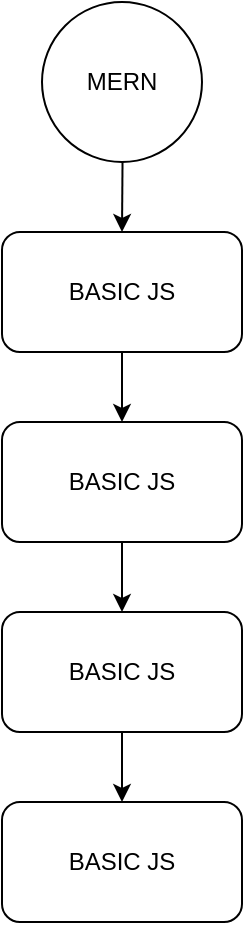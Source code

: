 <mxfile>
    <diagram id="zXhsXGt5TYZrFir4ISeT" name="Page-1">
        <mxGraphModel dx="538" dy="323" grid="1" gridSize="10" guides="0" tooltips="1" connect="1" arrows="1" fold="1" page="1" pageScale="1" pageWidth="850" pageHeight="1100" math="0" shadow="0">
            <root>
                <mxCell id="0"/>
                <mxCell id="1" parent="0"/>
                <mxCell id="10" value="" style="edgeStyle=none;html=1;" edge="1" parent="1" source="3" target="8">
                    <mxGeometry relative="1" as="geometry"/>
                </mxCell>
                <object label="" mern="k" id="3">
                    <mxCell style="ellipse;whiteSpace=wrap;html=1;aspect=fixed;" parent="1" vertex="1">
                        <mxGeometry x="60" y="25" width="80" height="80" as="geometry"/>
                    </mxCell>
                </object>
                <mxCell id="6" value="MERN" style="text;html=1;strokeColor=none;fillColor=none;align=center;verticalAlign=middle;whiteSpace=wrap;rounded=0;" vertex="1" parent="1">
                    <mxGeometry x="70" y="50" width="60" height="30" as="geometry"/>
                </mxCell>
                <mxCell id="8" value="" style="rounded=1;whiteSpace=wrap;html=1;" vertex="1" parent="1">
                    <mxGeometry x="40" y="140" width="120" height="60" as="geometry"/>
                </mxCell>
                <mxCell id="11" value="BASIC JS" style="text;html=1;strokeColor=none;fillColor=none;align=center;verticalAlign=middle;whiteSpace=wrap;rounded=0;" vertex="1" parent="1">
                    <mxGeometry x="70" y="155" width="60" height="30" as="geometry"/>
                </mxCell>
                <mxCell id="14" value="" style="edgeStyle=none;html=1;" edge="1" target="15" parent="1">
                    <mxGeometry relative="1" as="geometry">
                        <mxPoint x="100" y="200" as="sourcePoint"/>
                    </mxGeometry>
                </mxCell>
                <mxCell id="15" value="" style="rounded=1;whiteSpace=wrap;html=1;" vertex="1" parent="1">
                    <mxGeometry x="40" y="235" width="120" height="60" as="geometry"/>
                </mxCell>
                <mxCell id="16" value="BASIC JS" style="text;html=1;strokeColor=none;fillColor=none;align=center;verticalAlign=middle;whiteSpace=wrap;rounded=0;" vertex="1" parent="1">
                    <mxGeometry x="70" y="250" width="60" height="30" as="geometry"/>
                </mxCell>
                <mxCell id="17" value="" style="edgeStyle=none;html=1;" edge="1" target="18" parent="1">
                    <mxGeometry relative="1" as="geometry">
                        <mxPoint x="100" y="295" as="sourcePoint"/>
                    </mxGeometry>
                </mxCell>
                <mxCell id="18" value="" style="rounded=1;whiteSpace=wrap;html=1;" vertex="1" parent="1">
                    <mxGeometry x="40" y="330" width="120" height="60" as="geometry"/>
                </mxCell>
                <mxCell id="19" value="BASIC JS" style="text;html=1;strokeColor=none;fillColor=none;align=center;verticalAlign=middle;whiteSpace=wrap;rounded=0;" vertex="1" parent="1">
                    <mxGeometry x="70" y="345" width="60" height="30" as="geometry"/>
                </mxCell>
                <mxCell id="20" value="" style="edgeStyle=none;html=1;" edge="1" target="21" parent="1">
                    <mxGeometry relative="1" as="geometry">
                        <mxPoint x="100" y="390" as="sourcePoint"/>
                    </mxGeometry>
                </mxCell>
                <mxCell id="21" value="" style="rounded=1;whiteSpace=wrap;html=1;" vertex="1" parent="1">
                    <mxGeometry x="40" y="425" width="120" height="60" as="geometry"/>
                </mxCell>
                <mxCell id="22" value="BASIC JS" style="text;html=1;strokeColor=none;fillColor=none;align=center;verticalAlign=middle;whiteSpace=wrap;rounded=0;" vertex="1" parent="1">
                    <mxGeometry x="70" y="440" width="60" height="30" as="geometry"/>
                </mxCell>
            </root>
        </mxGraphModel>
    </diagram>
</mxfile>